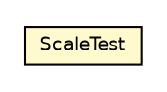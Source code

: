 #!/usr/local/bin/dot
#
# Class diagram 
# Generated by UMLGraph version R5_6-24-gf6e263 (http://www.umlgraph.org/)
#

digraph G {
	edge [fontname="Helvetica",fontsize=10,labelfontname="Helvetica",labelfontsize=10];
	node [fontname="Helvetica",fontsize=10,shape=plaintext];
	nodesep=0.25;
	ranksep=0.5;
	// com.rockhoppertech.music.scale.ScaleTest
	c2540 [label=<<table title="com.rockhoppertech.music.scale.ScaleTest" border="0" cellborder="1" cellspacing="0" cellpadding="2" port="p" bgcolor="lemonChiffon" href="./ScaleTest.html">
		<tr><td><table border="0" cellspacing="0" cellpadding="1">
<tr><td align="center" balign="center"> ScaleTest </td></tr>
		</table></td></tr>
		</table>>, URL="./ScaleTest.html", fontname="Helvetica", fontcolor="black", fontsize=9.0];
}

